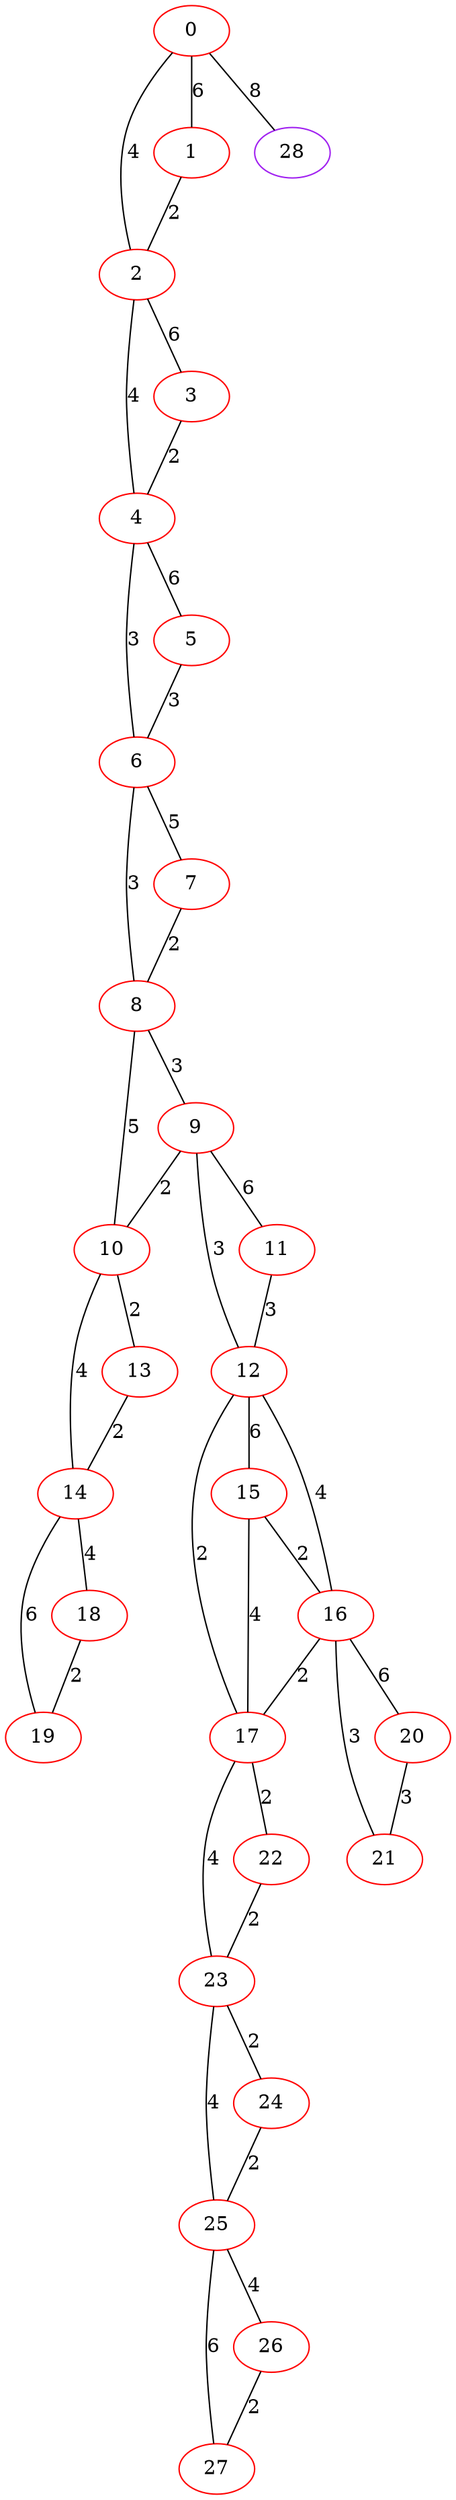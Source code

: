 graph "" {
0 [color=red, weight=1];
1 [color=red, weight=1];
2 [color=red, weight=1];
3 [color=red, weight=1];
4 [color=red, weight=1];
5 [color=red, weight=1];
6 [color=red, weight=1];
7 [color=red, weight=1];
8 [color=red, weight=1];
9 [color=red, weight=1];
10 [color=red, weight=1];
11 [color=red, weight=1];
12 [color=red, weight=1];
13 [color=red, weight=1];
14 [color=red, weight=1];
15 [color=red, weight=1];
16 [color=red, weight=1];
17 [color=red, weight=1];
18 [color=red, weight=1];
19 [color=red, weight=1];
20 [color=red, weight=1];
21 [color=red, weight=1];
22 [color=red, weight=1];
23 [color=red, weight=1];
24 [color=red, weight=1];
25 [color=red, weight=1];
26 [color=red, weight=1];
27 [color=red, weight=1];
28 [color=purple, weight=4];
0 -- 1  [key=0, label=6];
0 -- 2  [key=0, label=4];
0 -- 28  [key=0, label=8];
1 -- 2  [key=0, label=2];
2 -- 3  [key=0, label=6];
2 -- 4  [key=0, label=4];
3 -- 4  [key=0, label=2];
4 -- 5  [key=0, label=6];
4 -- 6  [key=0, label=3];
5 -- 6  [key=0, label=3];
6 -- 8  [key=0, label=3];
6 -- 7  [key=0, label=5];
7 -- 8  [key=0, label=2];
8 -- 9  [key=0, label=3];
8 -- 10  [key=0, label=5];
9 -- 10  [key=0, label=2];
9 -- 11  [key=0, label=6];
9 -- 12  [key=0, label=3];
10 -- 13  [key=0, label=2];
10 -- 14  [key=0, label=4];
11 -- 12  [key=0, label=3];
12 -- 16  [key=0, label=4];
12 -- 17  [key=0, label=2];
12 -- 15  [key=0, label=6];
13 -- 14  [key=0, label=2];
14 -- 19  [key=0, label=6];
14 -- 18  [key=0, label=4];
15 -- 16  [key=0, label=2];
15 -- 17  [key=0, label=4];
16 -- 17  [key=0, label=2];
16 -- 20  [key=0, label=6];
16 -- 21  [key=0, label=3];
17 -- 22  [key=0, label=2];
17 -- 23  [key=0, label=4];
18 -- 19  [key=0, label=2];
20 -- 21  [key=0, label=3];
22 -- 23  [key=0, label=2];
23 -- 24  [key=0, label=2];
23 -- 25  [key=0, label=4];
24 -- 25  [key=0, label=2];
25 -- 26  [key=0, label=4];
25 -- 27  [key=0, label=6];
26 -- 27  [key=0, label=2];
}

